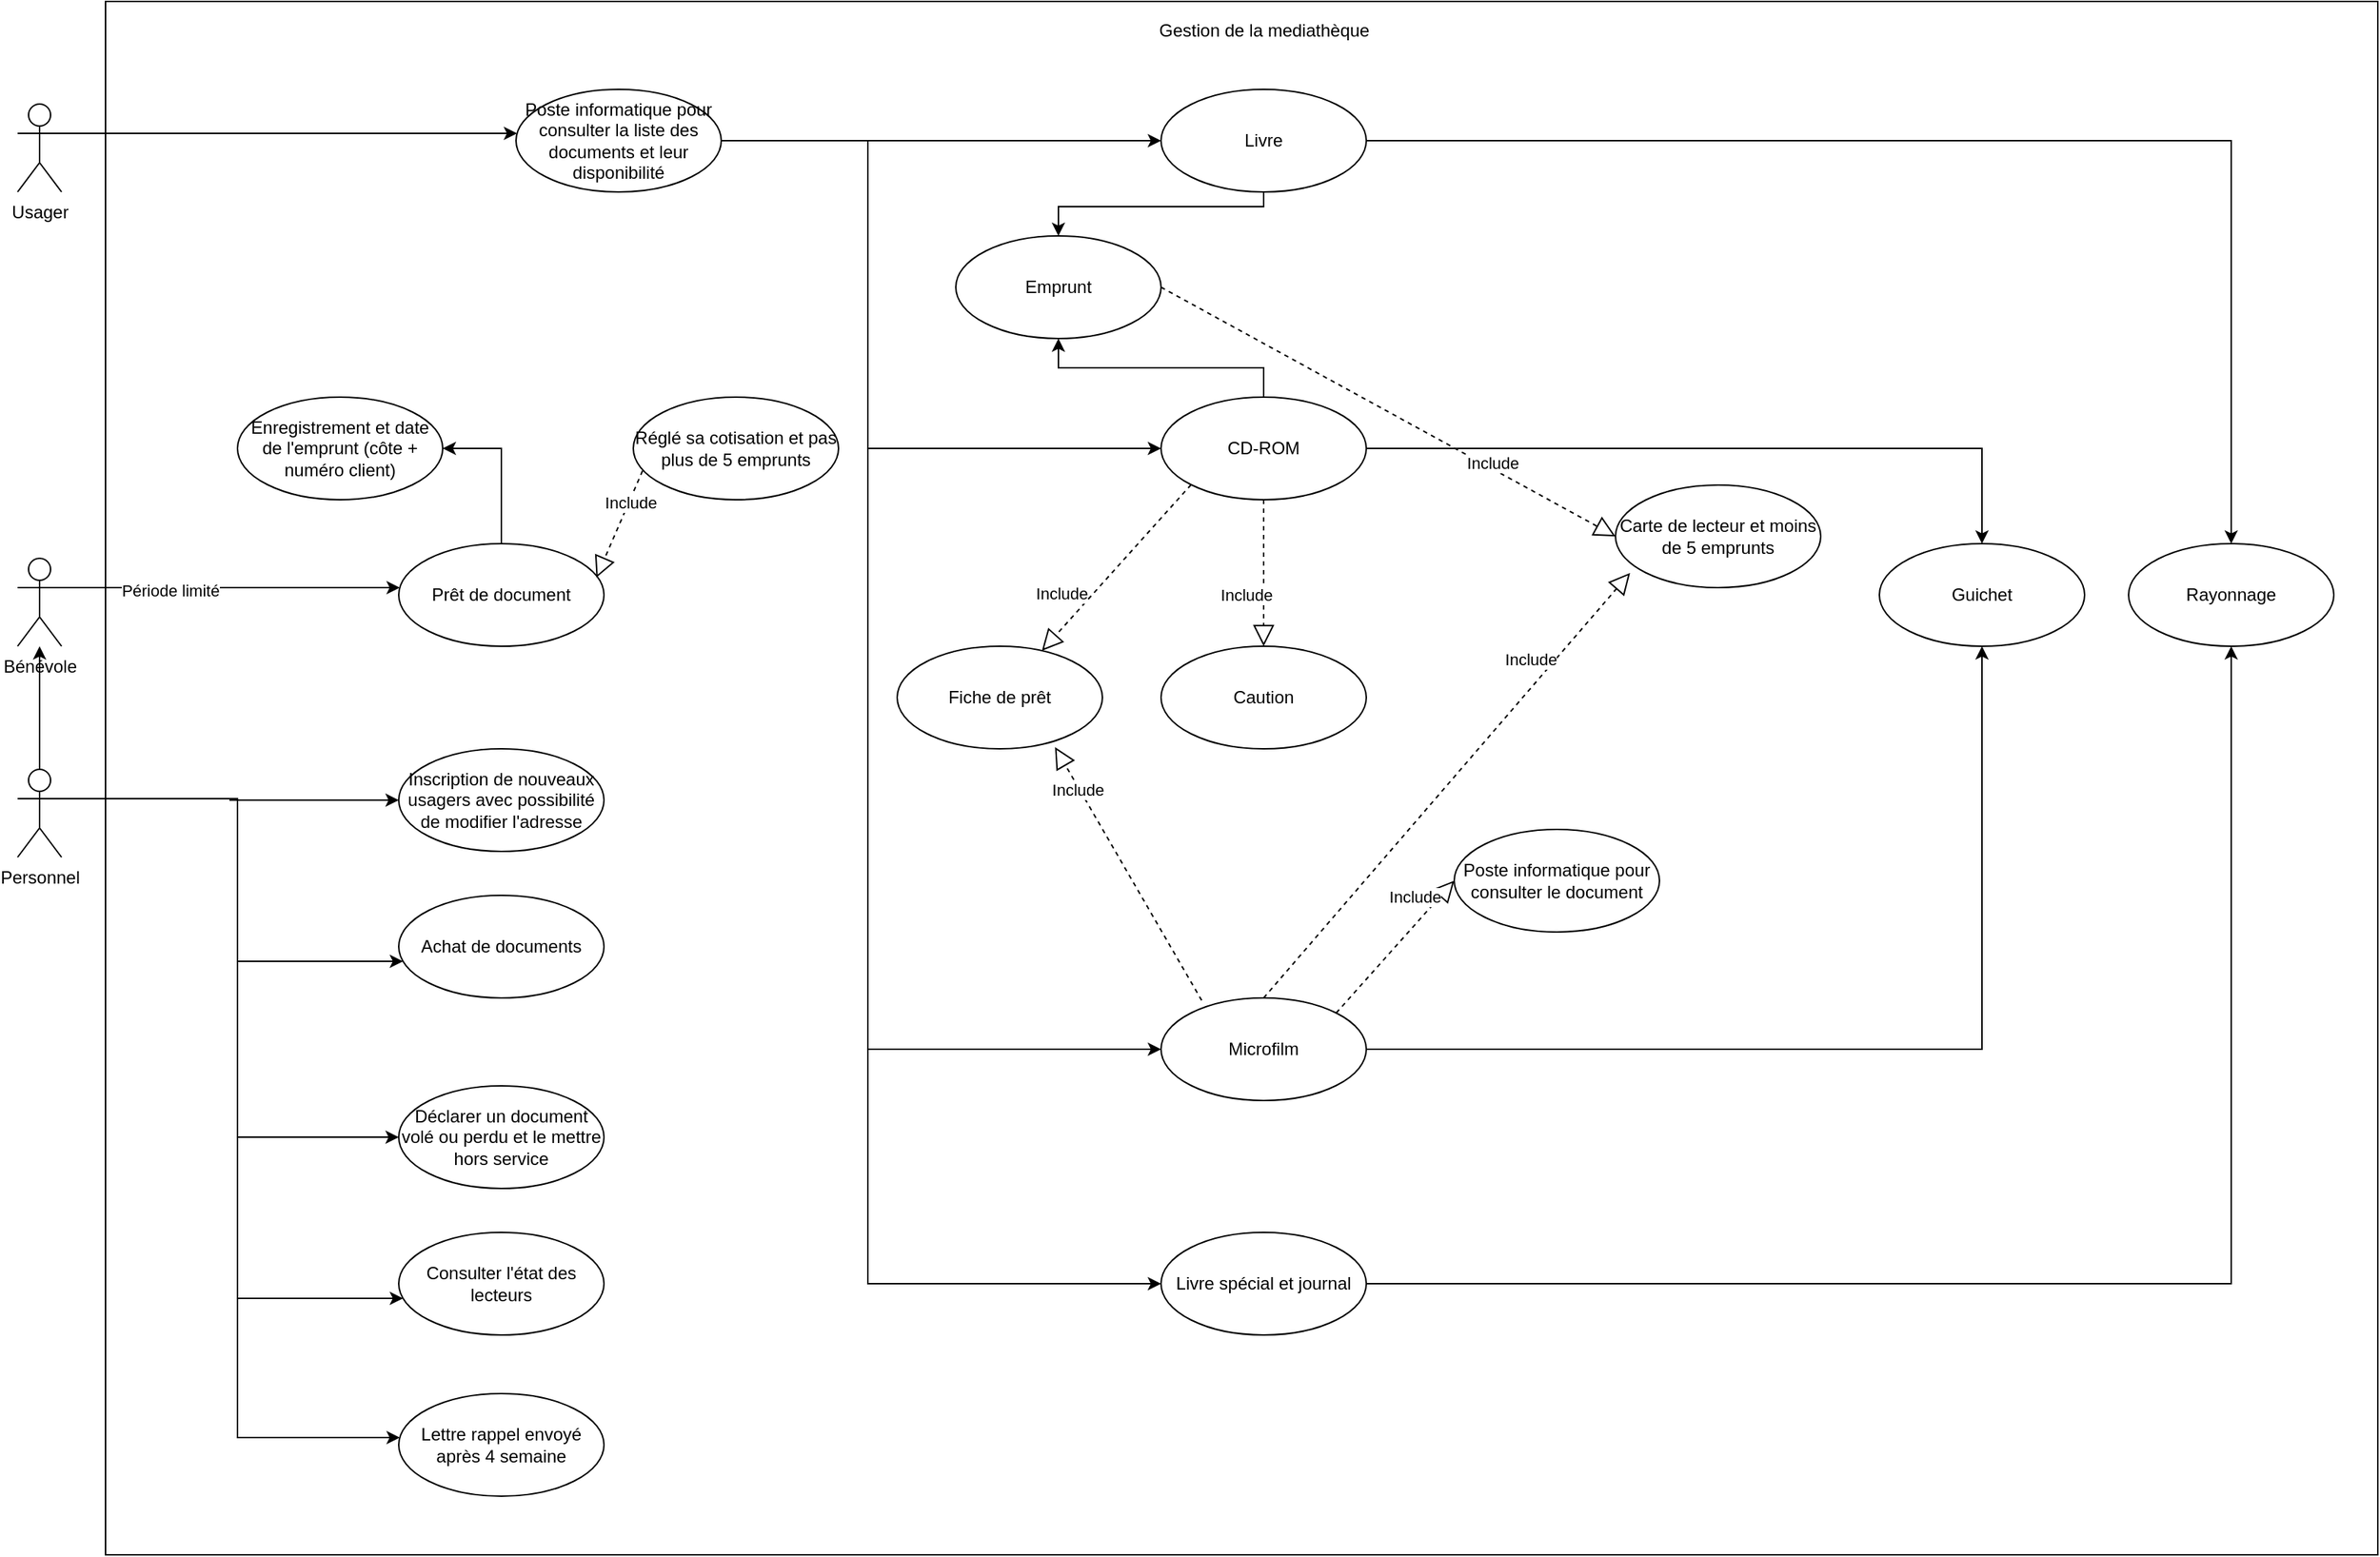 <mxfile version="14.3.2" type="device"><diagram id="q7IdLBwVqsViV2YlZjWc" name="Page-1"><mxGraphModel dx="2858" dy="1134" grid="1" gridSize="10" guides="1" tooltips="1" connect="1" arrows="1" fold="1" page="1" pageScale="1" pageWidth="827" pageHeight="1169" math="0" shadow="0"><root><mxCell id="0"/><mxCell id="1" parent="0"/><mxCell id="1cvFwaVibqJ2LKDCAssj-203" value="" style="rounded=0;whiteSpace=wrap;html=1;" vertex="1" parent="1"><mxGeometry x="-430" width="1550" height="1060" as="geometry"/></mxCell><mxCell id="1cvFwaVibqJ2LKDCAssj-181" style="edgeStyle=orthogonalEdgeStyle;rounded=0;orthogonalLoop=1;jettySize=auto;html=1;exitX=1;exitY=0.333;exitDx=0;exitDy=0;exitPerimeter=0;" edge="1" parent="1" source="1cvFwaVibqJ2LKDCAssj-17" target="1cvFwaVibqJ2LKDCAssj-40"><mxGeometry relative="1" as="geometry"><Array as="points"><mxPoint x="-280" y="90"/><mxPoint x="-280" y="90"/></Array></mxGeometry></mxCell><mxCell id="1cvFwaVibqJ2LKDCAssj-17" value="Usager" style="shape=umlActor;verticalLabelPosition=bottom;verticalAlign=top;html=1;" vertex="1" parent="1"><mxGeometry x="-490" y="70" width="30" height="60" as="geometry"/></mxCell><mxCell id="1cvFwaVibqJ2LKDCAssj-171" style="edgeStyle=orthogonalEdgeStyle;rounded=0;orthogonalLoop=1;jettySize=auto;html=1;exitX=1;exitY=0.333;exitDx=0;exitDy=0;exitPerimeter=0;" edge="1" parent="1" source="1cvFwaVibqJ2LKDCAssj-18" target="1cvFwaVibqJ2LKDCAssj-169"><mxGeometry relative="1" as="geometry"><Array as="points"><mxPoint x="-330" y="400"/><mxPoint x="-330" y="400"/></Array></mxGeometry></mxCell><mxCell id="1cvFwaVibqJ2LKDCAssj-172" value="Période limité" style="edgeLabel;html=1;align=center;verticalAlign=middle;resizable=0;points=[];" vertex="1" connectable="0" parent="1cvFwaVibqJ2LKDCAssj-171"><mxGeometry x="-0.368" y="-2" relative="1" as="geometry"><mxPoint x="1" as="offset"/></mxGeometry></mxCell><mxCell id="1cvFwaVibqJ2LKDCAssj-18" value="Bénévole" style="shape=umlActor;verticalLabelPosition=bottom;verticalAlign=top;html=1;" vertex="1" parent="1"><mxGeometry x="-490" y="380" width="30" height="60" as="geometry"/></mxCell><mxCell id="1cvFwaVibqJ2LKDCAssj-178" style="edgeStyle=orthogonalEdgeStyle;rounded=0;orthogonalLoop=1;jettySize=auto;html=1;exitX=1;exitY=0.333;exitDx=0;exitDy=0;exitPerimeter=0;" edge="1" parent="1" source="1cvFwaVibqJ2LKDCAssj-19" target="1cvFwaVibqJ2LKDCAssj-165"><mxGeometry relative="1" as="geometry"><Array as="points"><mxPoint x="-340" y="655"/></Array></mxGeometry></mxCell><mxCell id="1cvFwaVibqJ2LKDCAssj-179" style="edgeStyle=orthogonalEdgeStyle;rounded=0;orthogonalLoop=1;jettySize=auto;html=1;exitX=1;exitY=0.333;exitDx=0;exitDy=0;exitPerimeter=0;" edge="1" parent="1" source="1cvFwaVibqJ2LKDCAssj-19" target="1cvFwaVibqJ2LKDCAssj-174"><mxGeometry relative="1" as="geometry"><Array as="points"><mxPoint x="-340" y="775"/></Array></mxGeometry></mxCell><mxCell id="1cvFwaVibqJ2LKDCAssj-180" style="edgeStyle=orthogonalEdgeStyle;rounded=0;orthogonalLoop=1;jettySize=auto;html=1;exitX=1;exitY=0.333;exitDx=0;exitDy=0;exitPerimeter=0;" edge="1" parent="1" source="1cvFwaVibqJ2LKDCAssj-19" target="1cvFwaVibqJ2LKDCAssj-176"><mxGeometry relative="1" as="geometry"><Array as="points"><mxPoint x="-340" y="885"/></Array></mxGeometry></mxCell><mxCell id="1cvFwaVibqJ2LKDCAssj-186" style="edgeStyle=orthogonalEdgeStyle;rounded=0;orthogonalLoop=1;jettySize=auto;html=1;exitX=1;exitY=0.333;exitDx=0;exitDy=0;exitPerimeter=0;entryX=0;entryY=0.5;entryDx=0;entryDy=0;" edge="1" parent="1" source="1cvFwaVibqJ2LKDCAssj-19" target="1cvFwaVibqJ2LKDCAssj-167"><mxGeometry relative="1" as="geometry"/></mxCell><mxCell id="1cvFwaVibqJ2LKDCAssj-188" style="edgeStyle=orthogonalEdgeStyle;rounded=0;orthogonalLoop=1;jettySize=auto;html=1;exitX=1;exitY=0.333;exitDx=0;exitDy=0;exitPerimeter=0;" edge="1" parent="1" source="1cvFwaVibqJ2LKDCAssj-19" target="1cvFwaVibqJ2LKDCAssj-187"><mxGeometry relative="1" as="geometry"><Array as="points"><mxPoint x="-340" y="544"/><mxPoint x="-340" y="980"/></Array></mxGeometry></mxCell><mxCell id="1cvFwaVibqJ2LKDCAssj-192" value="" style="edgeStyle=orthogonalEdgeStyle;rounded=0;orthogonalLoop=1;jettySize=auto;html=1;" edge="1" parent="1" source="1cvFwaVibqJ2LKDCAssj-19" target="1cvFwaVibqJ2LKDCAssj-18"><mxGeometry relative="1" as="geometry"/></mxCell><mxCell id="1cvFwaVibqJ2LKDCAssj-19" value="Personnel" style="shape=umlActor;verticalLabelPosition=bottom;verticalAlign=top;html=1;" vertex="1" parent="1"><mxGeometry x="-490" y="524" width="30" height="60" as="geometry"/></mxCell><mxCell id="1cvFwaVibqJ2LKDCAssj-142" style="edgeStyle=orthogonalEdgeStyle;rounded=0;orthogonalLoop=1;jettySize=auto;html=1;exitX=1;exitY=0.5;exitDx=0;exitDy=0;" edge="1" parent="1" source="1cvFwaVibqJ2LKDCAssj-21" target="1cvFwaVibqJ2LKDCAssj-50"><mxGeometry relative="1" as="geometry"/></mxCell><mxCell id="1cvFwaVibqJ2LKDCAssj-199" style="edgeStyle=orthogonalEdgeStyle;rounded=0;orthogonalLoop=1;jettySize=auto;html=1;exitX=0.5;exitY=1;exitDx=0;exitDy=0;" edge="1" parent="1" source="1cvFwaVibqJ2LKDCAssj-21" target="1cvFwaVibqJ2LKDCAssj-193"><mxGeometry relative="1" as="geometry"><Array as="points"><mxPoint x="360" y="140"/><mxPoint x="220" y="140"/></Array></mxGeometry></mxCell><mxCell id="1cvFwaVibqJ2LKDCAssj-21" value="Livre" style="ellipse;whiteSpace=wrap;html=1;" vertex="1" parent="1"><mxGeometry x="290" y="60" width="140" height="70" as="geometry"/></mxCell><mxCell id="1cvFwaVibqJ2LKDCAssj-143" style="edgeStyle=orthogonalEdgeStyle;rounded=0;orthogonalLoop=1;jettySize=auto;html=1;exitX=1;exitY=0.5;exitDx=0;exitDy=0;" edge="1" parent="1" source="1cvFwaVibqJ2LKDCAssj-22" target="1cvFwaVibqJ2LKDCAssj-50"><mxGeometry relative="1" as="geometry"/></mxCell><mxCell id="1cvFwaVibqJ2LKDCAssj-22" value="Livre spécial et journal" style="ellipse;whiteSpace=wrap;html=1;" vertex="1" parent="1"><mxGeometry x="290" y="840" width="140" height="70" as="geometry"/></mxCell><mxCell id="1cvFwaVibqJ2LKDCAssj-148" style="edgeStyle=orthogonalEdgeStyle;rounded=0;orthogonalLoop=1;jettySize=auto;html=1;exitX=1;exitY=0.5;exitDx=0;exitDy=0;" edge="1" parent="1" source="1cvFwaVibqJ2LKDCAssj-25" target="1cvFwaVibqJ2LKDCAssj-52"><mxGeometry relative="1" as="geometry"/></mxCell><mxCell id="1cvFwaVibqJ2LKDCAssj-198" style="edgeStyle=orthogonalEdgeStyle;rounded=0;orthogonalLoop=1;jettySize=auto;html=1;exitX=0.5;exitY=0;exitDx=0;exitDy=0;" edge="1" parent="1" source="1cvFwaVibqJ2LKDCAssj-25" target="1cvFwaVibqJ2LKDCAssj-193"><mxGeometry relative="1" as="geometry"/></mxCell><mxCell id="1cvFwaVibqJ2LKDCAssj-25" value="CD-ROM" style="ellipse;whiteSpace=wrap;html=1;" vertex="1" parent="1"><mxGeometry x="290" y="270" width="140" height="70" as="geometry"/></mxCell><mxCell id="1cvFwaVibqJ2LKDCAssj-136" style="edgeStyle=orthogonalEdgeStyle;rounded=0;orthogonalLoop=1;jettySize=auto;html=1;exitX=1;exitY=0.5;exitDx=0;exitDy=0;" edge="1" parent="1" source="1cvFwaVibqJ2LKDCAssj-40" target="1cvFwaVibqJ2LKDCAssj-21"><mxGeometry relative="1" as="geometry"/></mxCell><mxCell id="1cvFwaVibqJ2LKDCAssj-138" style="edgeStyle=orthogonalEdgeStyle;rounded=0;orthogonalLoop=1;jettySize=auto;html=1;exitX=1;exitY=0.5;exitDx=0;exitDy=0;" edge="1" parent="1" source="1cvFwaVibqJ2LKDCAssj-40" target="1cvFwaVibqJ2LKDCAssj-22"><mxGeometry relative="1" as="geometry"><Array as="points"><mxPoint x="90" y="95"/><mxPoint x="90" y="875"/></Array></mxGeometry></mxCell><mxCell id="1cvFwaVibqJ2LKDCAssj-140" style="edgeStyle=orthogonalEdgeStyle;rounded=0;orthogonalLoop=1;jettySize=auto;html=1;exitX=1;exitY=0.5;exitDx=0;exitDy=0;" edge="1" parent="1" source="1cvFwaVibqJ2LKDCAssj-40" target="1cvFwaVibqJ2LKDCAssj-24"><mxGeometry relative="1" as="geometry"><Array as="points"><mxPoint x="90" y="95"/><mxPoint x="90" y="715"/></Array></mxGeometry></mxCell><mxCell id="1cvFwaVibqJ2LKDCAssj-141" style="edgeStyle=orthogonalEdgeStyle;rounded=0;orthogonalLoop=1;jettySize=auto;html=1;exitX=1;exitY=0.5;exitDx=0;exitDy=0;" edge="1" parent="1" source="1cvFwaVibqJ2LKDCAssj-40" target="1cvFwaVibqJ2LKDCAssj-25"><mxGeometry relative="1" as="geometry"><Array as="points"><mxPoint x="90" y="95"/><mxPoint x="90" y="305"/></Array></mxGeometry></mxCell><mxCell id="1cvFwaVibqJ2LKDCAssj-40" value="Poste informatique pour consulter la liste des documents et leur disponibilité" style="ellipse;whiteSpace=wrap;html=1;" vertex="1" parent="1"><mxGeometry x="-150" y="60" width="140" height="70" as="geometry"/></mxCell><mxCell id="1cvFwaVibqJ2LKDCAssj-43" value="Caution" style="ellipse;whiteSpace=wrap;html=1;" vertex="1" parent="1"><mxGeometry x="290" y="440" width="140" height="70" as="geometry"/></mxCell><mxCell id="1cvFwaVibqJ2LKDCAssj-48" value="" style="endArrow=block;dashed=1;endFill=0;endSize=12;html=1;" edge="1" parent="1" source="1cvFwaVibqJ2LKDCAssj-25" target="1cvFwaVibqJ2LKDCAssj-43"><mxGeometry width="160" relative="1" as="geometry"><mxPoint x="210" y="800" as="sourcePoint"/><mxPoint x="370" y="800" as="targetPoint"/></mxGeometry></mxCell><mxCell id="1cvFwaVibqJ2LKDCAssj-49" value="Include" style="edgeLabel;html=1;align=center;verticalAlign=middle;resizable=0;points=[];" vertex="1" connectable="0" parent="1cvFwaVibqJ2LKDCAssj-48"><mxGeometry x="0.526" y="-2" relative="1" as="geometry"><mxPoint x="-10.09" y="-11.39" as="offset"/></mxGeometry></mxCell><mxCell id="1cvFwaVibqJ2LKDCAssj-50" value="Rayonnage" style="ellipse;whiteSpace=wrap;html=1;" vertex="1" parent="1"><mxGeometry x="950" y="370" width="140" height="70" as="geometry"/></mxCell><mxCell id="1cvFwaVibqJ2LKDCAssj-52" value="Guichet" style="ellipse;whiteSpace=wrap;html=1;" vertex="1" parent="1"><mxGeometry x="780" y="370" width="140" height="70" as="geometry"/></mxCell><mxCell id="1cvFwaVibqJ2LKDCAssj-147" style="edgeStyle=orthogonalEdgeStyle;rounded=0;orthogonalLoop=1;jettySize=auto;html=1;exitX=1;exitY=0.5;exitDx=0;exitDy=0;" edge="1" parent="1" source="1cvFwaVibqJ2LKDCAssj-24" target="1cvFwaVibqJ2LKDCAssj-52"><mxGeometry relative="1" as="geometry"/></mxCell><mxCell id="1cvFwaVibqJ2LKDCAssj-24" value="Microfilm" style="ellipse;whiteSpace=wrap;html=1;" vertex="1" parent="1"><mxGeometry x="290" y="680" width="140" height="70" as="geometry"/></mxCell><mxCell id="1cvFwaVibqJ2LKDCAssj-84" value="Poste informatique pour consulter le document" style="ellipse;whiteSpace=wrap;html=1;" vertex="1" parent="1"><mxGeometry x="490" y="565" width="140" height="70" as="geometry"/></mxCell><mxCell id="1cvFwaVibqJ2LKDCAssj-149" value="Carte de lecteur et moins de 5 emprunts" style="ellipse;whiteSpace=wrap;html=1;" vertex="1" parent="1"><mxGeometry x="600" y="330" width="140" height="70" as="geometry"/></mxCell><mxCell id="1cvFwaVibqJ2LKDCAssj-152" value="" style="endArrow=block;dashed=1;endFill=0;endSize=12;html=1;exitX=1;exitY=0.5;exitDx=0;exitDy=0;entryX=0;entryY=0.5;entryDx=0;entryDy=0;" edge="1" parent="1" source="1cvFwaVibqJ2LKDCAssj-193" target="1cvFwaVibqJ2LKDCAssj-149"><mxGeometry width="160" relative="1" as="geometry"><mxPoint x="370" y="950" as="sourcePoint"/><mxPoint x="370" y="1030" as="targetPoint"/></mxGeometry></mxCell><mxCell id="1cvFwaVibqJ2LKDCAssj-153" value="Include" style="edgeLabel;html=1;align=center;verticalAlign=middle;resizable=0;points=[];" vertex="1" connectable="0" parent="1cvFwaVibqJ2LKDCAssj-152"><mxGeometry x="0.526" y="-2" relative="1" as="geometry"><mxPoint x="-10.09" y="-11.39" as="offset"/></mxGeometry></mxCell><mxCell id="1cvFwaVibqJ2LKDCAssj-156" value="" style="endArrow=block;dashed=1;endFill=0;endSize=12;html=1;exitX=1;exitY=0;exitDx=0;exitDy=0;entryX=0;entryY=0.5;entryDx=0;entryDy=0;" edge="1" parent="1" source="1cvFwaVibqJ2LKDCAssj-24" target="1cvFwaVibqJ2LKDCAssj-84"><mxGeometry width="160" relative="1" as="geometry"><mxPoint x="450" y="570" as="sourcePoint"/><mxPoint x="450" y="650" as="targetPoint"/><Array as="points"/></mxGeometry></mxCell><mxCell id="1cvFwaVibqJ2LKDCAssj-157" value="Include" style="edgeLabel;html=1;align=center;verticalAlign=middle;resizable=0;points=[];" vertex="1" connectable="0" parent="1cvFwaVibqJ2LKDCAssj-156"><mxGeometry x="0.526" y="-2" relative="1" as="geometry"><mxPoint x="-10.09" y="-11.39" as="offset"/></mxGeometry></mxCell><mxCell id="1cvFwaVibqJ2LKDCAssj-158" value="Fiche de prêt" style="ellipse;whiteSpace=wrap;html=1;" vertex="1" parent="1"><mxGeometry x="110" y="440" width="140" height="70" as="geometry"/></mxCell><mxCell id="1cvFwaVibqJ2LKDCAssj-161" value="" style="endArrow=block;dashed=1;endFill=0;endSize=12;html=1;exitX=0;exitY=1;exitDx=0;exitDy=0;" edge="1" parent="1" source="1cvFwaVibqJ2LKDCAssj-25" target="1cvFwaVibqJ2LKDCAssj-158"><mxGeometry width="160" relative="1" as="geometry"><mxPoint x="169.29" y="340" as="sourcePoint"/><mxPoint x="169.29" y="420" as="targetPoint"/><Array as="points"/></mxGeometry></mxCell><mxCell id="1cvFwaVibqJ2LKDCAssj-162" value="Include" style="edgeLabel;html=1;align=center;verticalAlign=middle;resizable=0;points=[];" vertex="1" connectable="0" parent="1cvFwaVibqJ2LKDCAssj-161"><mxGeometry x="0.526" y="-2" relative="1" as="geometry"><mxPoint x="-10.09" y="-11.39" as="offset"/></mxGeometry></mxCell><mxCell id="1cvFwaVibqJ2LKDCAssj-163" value="" style="endArrow=block;dashed=1;endFill=0;endSize=12;html=1;entryX=0.769;entryY=0.984;entryDx=0;entryDy=0;entryPerimeter=0;exitX=0.198;exitY=0.024;exitDx=0;exitDy=0;exitPerimeter=0;" edge="1" parent="1" source="1cvFwaVibqJ2LKDCAssj-24" target="1cvFwaVibqJ2LKDCAssj-158"><mxGeometry width="160" relative="1" as="geometry"><mxPoint x="320" y="690" as="sourcePoint"/><mxPoint x="260" y="664" as="targetPoint"/></mxGeometry></mxCell><mxCell id="1cvFwaVibqJ2LKDCAssj-164" value="Include" style="edgeLabel;html=1;align=center;verticalAlign=middle;resizable=0;points=[];" vertex="1" connectable="0" parent="1cvFwaVibqJ2LKDCAssj-163"><mxGeometry x="0.526" y="-2" relative="1" as="geometry"><mxPoint x="-10.09" y="-11.39" as="offset"/></mxGeometry></mxCell><mxCell id="1cvFwaVibqJ2LKDCAssj-165" value="Achat de documents" style="ellipse;whiteSpace=wrap;html=1;" vertex="1" parent="1"><mxGeometry x="-230" y="610" width="140" height="70" as="geometry"/></mxCell><mxCell id="1cvFwaVibqJ2LKDCAssj-167" value="Inscription de nouveaux usagers avec possibilité de modifier l'adresse" style="ellipse;whiteSpace=wrap;html=1;" vertex="1" parent="1"><mxGeometry x="-230" y="510" width="140" height="70" as="geometry"/></mxCell><mxCell id="1cvFwaVibqJ2LKDCAssj-191" style="edgeStyle=orthogonalEdgeStyle;rounded=0;orthogonalLoop=1;jettySize=auto;html=1;exitX=0.5;exitY=0;exitDx=0;exitDy=0;entryX=1;entryY=0.5;entryDx=0;entryDy=0;" edge="1" parent="1" source="1cvFwaVibqJ2LKDCAssj-169" target="1cvFwaVibqJ2LKDCAssj-189"><mxGeometry relative="1" as="geometry"/></mxCell><mxCell id="1cvFwaVibqJ2LKDCAssj-169" value="Prêt de document" style="ellipse;whiteSpace=wrap;html=1;" vertex="1" parent="1"><mxGeometry x="-230" y="370" width="140" height="70" as="geometry"/></mxCell><mxCell id="1cvFwaVibqJ2LKDCAssj-174" value="Déclarer un document volé ou perdu et le mettre hors service" style="ellipse;whiteSpace=wrap;html=1;" vertex="1" parent="1"><mxGeometry x="-230" y="740" width="140" height="70" as="geometry"/></mxCell><mxCell id="1cvFwaVibqJ2LKDCAssj-176" value="Consulter l'état des lecteurs" style="ellipse;whiteSpace=wrap;html=1;" vertex="1" parent="1"><mxGeometry x="-230" y="840" width="140" height="70" as="geometry"/></mxCell><mxCell id="1cvFwaVibqJ2LKDCAssj-182" value="" style="endArrow=block;dashed=1;endFill=0;endSize=12;html=1;entryX=0.963;entryY=0.331;entryDx=0;entryDy=0;exitX=0.045;exitY=0.718;exitDx=0;exitDy=0;exitPerimeter=0;entryPerimeter=0;" edge="1" parent="1" source="1cvFwaVibqJ2LKDCAssj-185" target="1cvFwaVibqJ2LKDCAssj-169"><mxGeometry width="160" relative="1" as="geometry"><mxPoint x="-20" y="490" as="sourcePoint"/><mxPoint x="70" y="480" as="targetPoint"/></mxGeometry></mxCell><mxCell id="1cvFwaVibqJ2LKDCAssj-184" value="Include" style="edgeLabel;html=1;align=center;verticalAlign=middle;resizable=0;points=[];" vertex="1" connectable="0" parent="1cvFwaVibqJ2LKDCAssj-182"><mxGeometry x="-0.425" y="1" relative="1" as="geometry"><mxPoint as="offset"/></mxGeometry></mxCell><mxCell id="1cvFwaVibqJ2LKDCAssj-185" value="Réglé sa cotisation et pas plus de 5 emprunts" style="ellipse;whiteSpace=wrap;html=1;" vertex="1" parent="1"><mxGeometry x="-70" y="270" width="140" height="70" as="geometry"/></mxCell><mxCell id="1cvFwaVibqJ2LKDCAssj-187" value="Lettre rappel envoyé après 4 semaine" style="ellipse;whiteSpace=wrap;html=1;" vertex="1" parent="1"><mxGeometry x="-230" y="950" width="140" height="70" as="geometry"/></mxCell><mxCell id="1cvFwaVibqJ2LKDCAssj-189" value="Enregistrement et date de l'emprunt (côte + numéro client)" style="ellipse;whiteSpace=wrap;html=1;" vertex="1" parent="1"><mxGeometry x="-340" y="270" width="140" height="70" as="geometry"/></mxCell><mxCell id="1cvFwaVibqJ2LKDCAssj-193" value="Emprunt" style="ellipse;whiteSpace=wrap;html=1;" vertex="1" parent="1"><mxGeometry x="150" y="160" width="140" height="70" as="geometry"/></mxCell><mxCell id="1cvFwaVibqJ2LKDCAssj-200" value="" style="endArrow=block;dashed=1;endFill=0;endSize=12;html=1;exitX=0.5;exitY=0;exitDx=0;exitDy=0;entryX=0.071;entryY=0.857;entryDx=0;entryDy=0;entryPerimeter=0;" edge="1" parent="1" source="1cvFwaVibqJ2LKDCAssj-24" target="1cvFwaVibqJ2LKDCAssj-149"><mxGeometry width="160" relative="1" as="geometry"><mxPoint x="490" y="430" as="sourcePoint"/><mxPoint x="800" y="600.0" as="targetPoint"/></mxGeometry></mxCell><mxCell id="1cvFwaVibqJ2LKDCAssj-201" value="Include" style="edgeLabel;html=1;align=center;verticalAlign=middle;resizable=0;points=[];" vertex="1" connectable="0" parent="1cvFwaVibqJ2LKDCAssj-200"><mxGeometry x="0.526" y="-2" relative="1" as="geometry"><mxPoint x="-10.09" y="-11.39" as="offset"/></mxGeometry></mxCell><mxCell id="1cvFwaVibqJ2LKDCAssj-204" value="Gestion de la mediathèque" style="text;html=1;strokeColor=none;fillColor=none;align=center;verticalAlign=middle;whiteSpace=wrap;rounded=0;" vertex="1" parent="1"><mxGeometry x="252.5" y="10" width="215" height="20" as="geometry"/></mxCell></root></mxGraphModel></diagram></mxfile>